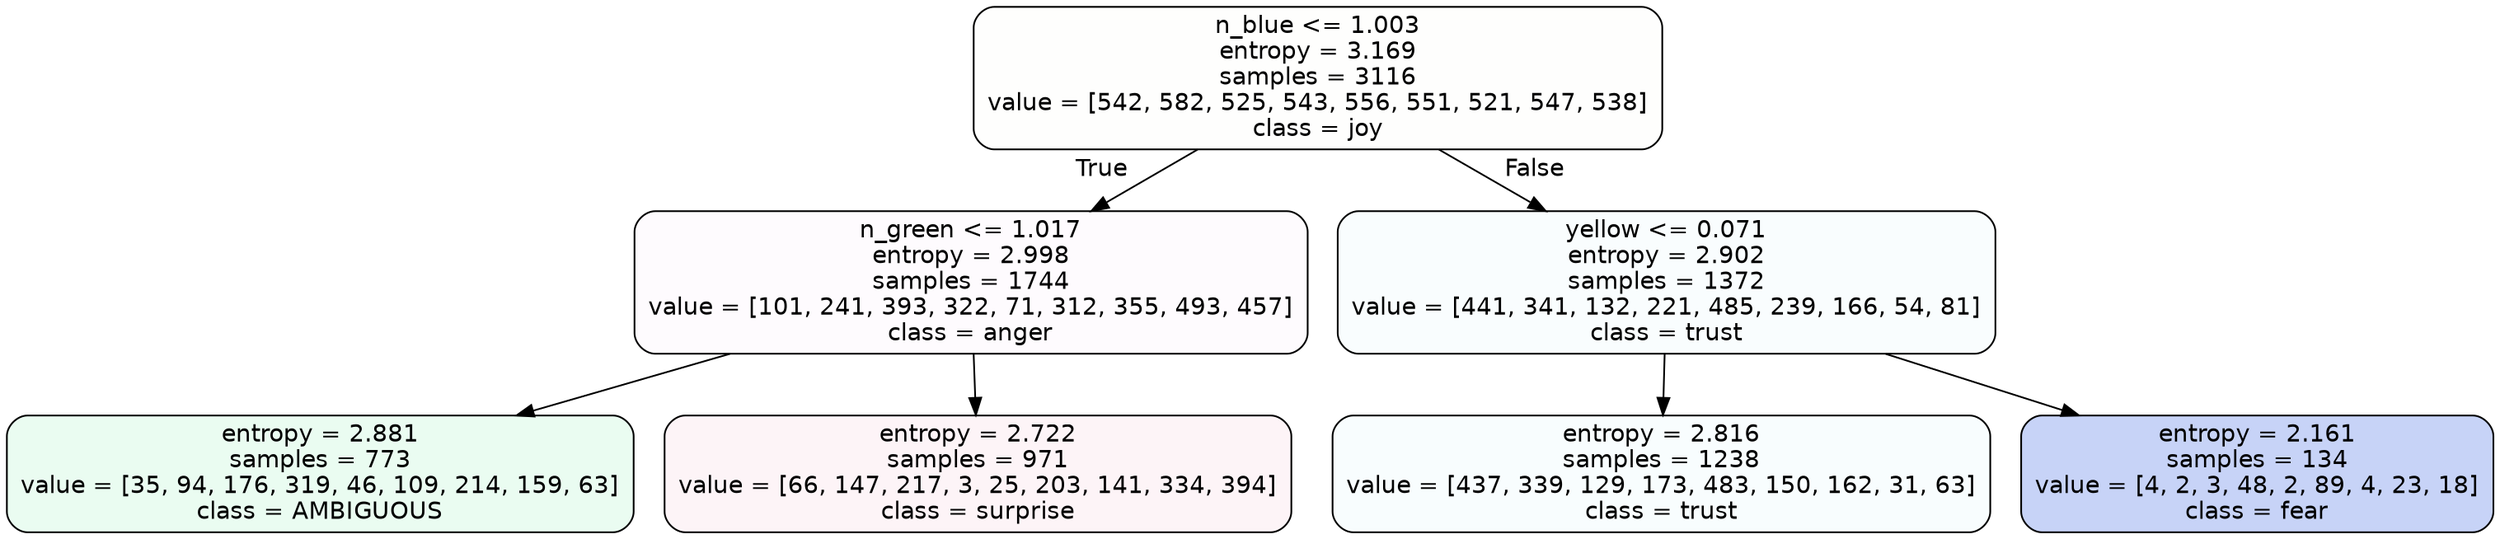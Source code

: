 digraph Tree {
node [shape=box, style="filled, rounded", color="black", fontname=helvetica] ;
edge [fontname=helvetica] ;
0 [label="n_blue <= 1.003\nentropy = 3.169\nsamples = 3116\nvalue = [542, 582, 525, 543, 556, 551, 521, 547, 538]\nclass = joy", fillcolor="#d7e53902"] ;
1 [label="n_green <= 1.017\nentropy = 2.998\nsamples = 1744\nvalue = [101, 241, 393, 322, 71, 312, 355, 493, 457]\nclass = anger", fillcolor="#e539d704"] ;
0 -> 1 [labeldistance=2.5, labelangle=45, headlabel="True"] ;
2 [label="entropy = 2.881\nsamples = 773\nvalue = [35, 94, 176, 319, 46, 109, 214, 159, 63]\nclass = AMBIGUOUS", fillcolor="#39e5811b"] ;
1 -> 2 ;
3 [label="entropy = 2.722\nsamples = 971\nvalue = [66, 147, 217, 3, 25, 203, 141, 334, 394]\nclass = surprise", fillcolor="#e539640d"] ;
1 -> 3 ;
4 [label="yellow <= 0.071\nentropy = 2.902\nsamples = 1372\nvalue = [441, 341, 132, 221, 485, 239, 166, 54, 81]\nclass = trust", fillcolor="#39d7e507"] ;
0 -> 4 [labeldistance=2.5, labelangle=-45, headlabel="False"] ;
5 [label="entropy = 2.816\nsamples = 1238\nvalue = [437, 339, 129, 173, 483, 150, 162, 31, 63]\nclass = trust", fillcolor="#39d7e508"] ;
4 -> 5 ;
6 [label="entropy = 2.161\nsamples = 134\nvalue = [4, 2, 3, 48, 2, 89, 4, 23, 18]\nclass = fear", fillcolor="#3964e548"] ;
4 -> 6 ;
}